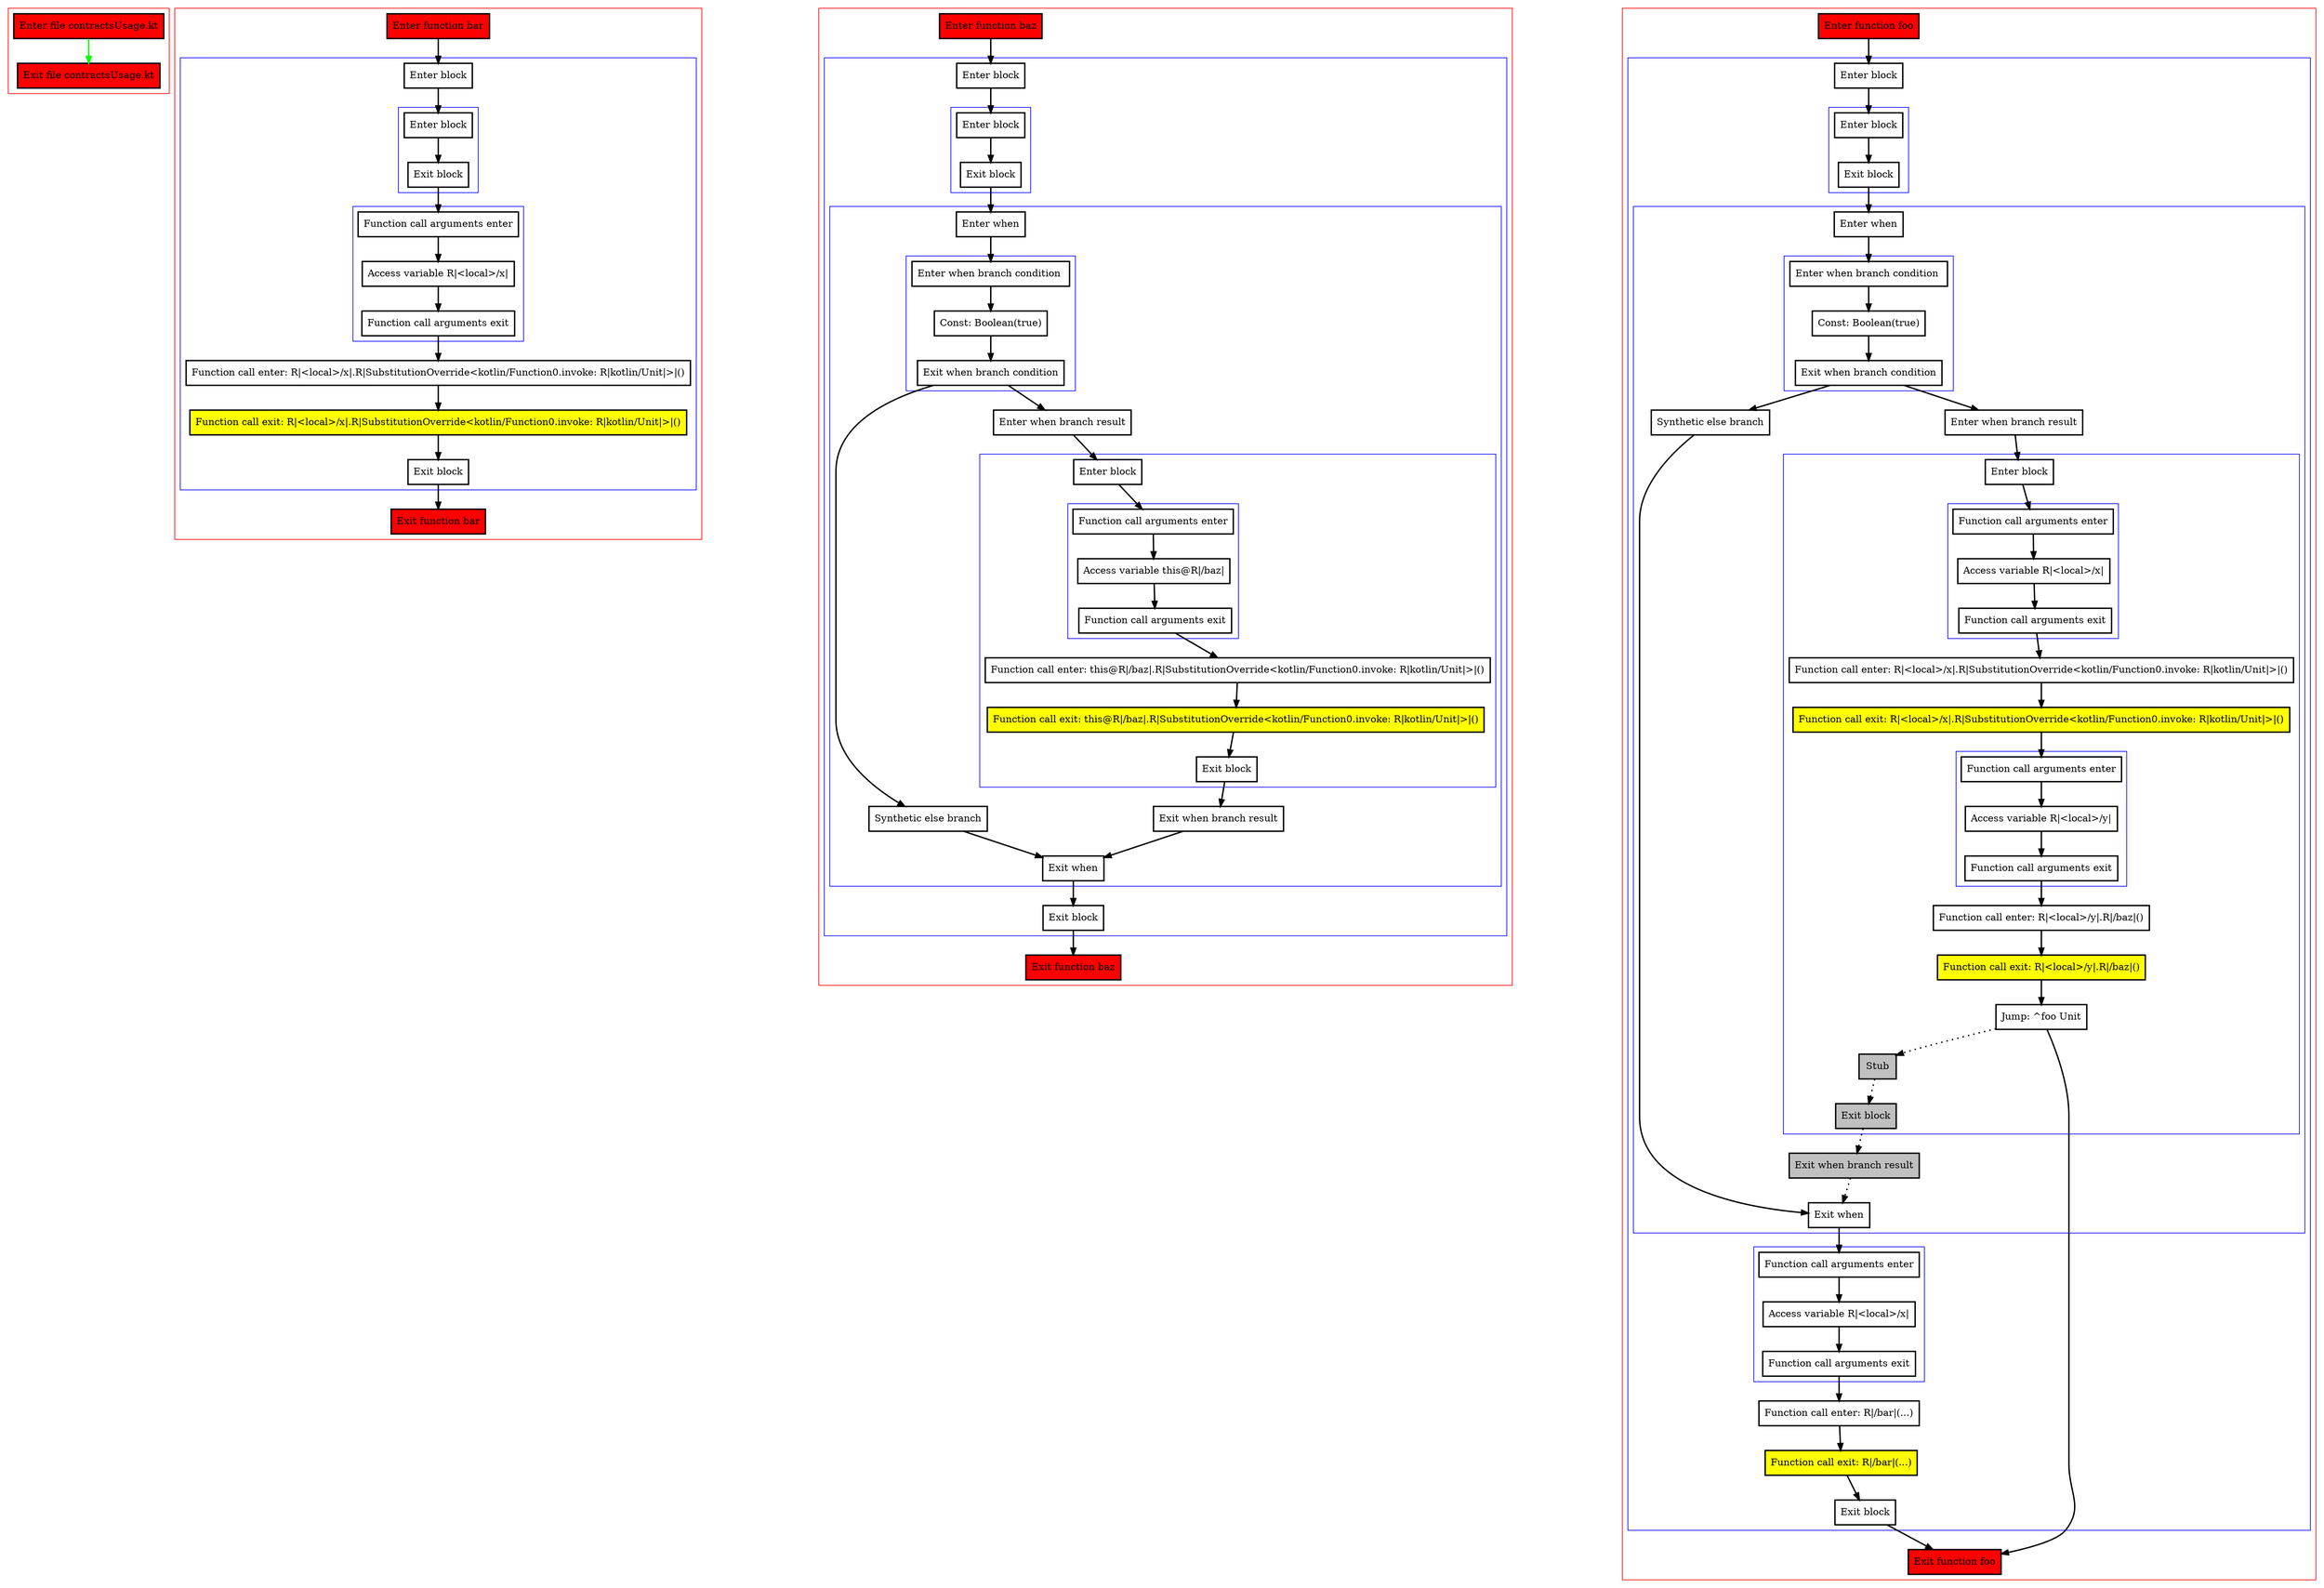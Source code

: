 digraph contractsUsage_kt {
    graph [nodesep=3]
    node [shape=box penwidth=2]
    edge [penwidth=2]

    subgraph cluster_0 {
        color=red
        0 [label="Enter file contractsUsage.kt" style="filled" fillcolor=red];
        1 [label="Exit file contractsUsage.kt" style="filled" fillcolor=red];
    }
    0 -> {1} [color=green];

    subgraph cluster_1 {
        color=red
        2 [label="Enter function bar" style="filled" fillcolor=red];
        subgraph cluster_2 {
            color=blue
            3 [label="Enter block"];
            subgraph cluster_3 {
                color=blue
                4 [label="Enter block"];
                5 [label="Exit block"];
            }
            subgraph cluster_4 {
                color=blue
                6 [label="Function call arguments enter"];
                7 [label="Access variable R|<local>/x|"];
                8 [label="Function call arguments exit"];
            }
            9 [label="Function call enter: R|<local>/x|.R|SubstitutionOverride<kotlin/Function0.invoke: R|kotlin/Unit|>|()"];
            10 [label="Function call exit: R|<local>/x|.R|SubstitutionOverride<kotlin/Function0.invoke: R|kotlin/Unit|>|()" style="filled" fillcolor=yellow];
            11 [label="Exit block"];
        }
        12 [label="Exit function bar" style="filled" fillcolor=red];
    }
    2 -> {3};
    3 -> {4};
    4 -> {5};
    5 -> {6};
    6 -> {7};
    7 -> {8};
    8 -> {9};
    9 -> {10};
    10 -> {11};
    11 -> {12};

    subgraph cluster_5 {
        color=red
        13 [label="Enter function baz" style="filled" fillcolor=red];
        subgraph cluster_6 {
            color=blue
            14 [label="Enter block"];
            subgraph cluster_7 {
                color=blue
                15 [label="Enter block"];
                16 [label="Exit block"];
            }
            subgraph cluster_8 {
                color=blue
                17 [label="Enter when"];
                subgraph cluster_9 {
                    color=blue
                    18 [label="Enter when branch condition "];
                    19 [label="Const: Boolean(true)"];
                    20 [label="Exit when branch condition"];
                }
                21 [label="Synthetic else branch"];
                22 [label="Enter when branch result"];
                subgraph cluster_10 {
                    color=blue
                    23 [label="Enter block"];
                    subgraph cluster_11 {
                        color=blue
                        24 [label="Function call arguments enter"];
                        25 [label="Access variable this@R|/baz|"];
                        26 [label="Function call arguments exit"];
                    }
                    27 [label="Function call enter: this@R|/baz|.R|SubstitutionOverride<kotlin/Function0.invoke: R|kotlin/Unit|>|()"];
                    28 [label="Function call exit: this@R|/baz|.R|SubstitutionOverride<kotlin/Function0.invoke: R|kotlin/Unit|>|()" style="filled" fillcolor=yellow];
                    29 [label="Exit block"];
                }
                30 [label="Exit when branch result"];
                31 [label="Exit when"];
            }
            32 [label="Exit block"];
        }
        33 [label="Exit function baz" style="filled" fillcolor=red];
    }
    13 -> {14};
    14 -> {15};
    15 -> {16};
    16 -> {17};
    17 -> {18};
    18 -> {19};
    19 -> {20};
    20 -> {21 22};
    21 -> {31};
    22 -> {23};
    23 -> {24};
    24 -> {25};
    25 -> {26};
    26 -> {27};
    27 -> {28};
    28 -> {29};
    29 -> {30};
    30 -> {31};
    31 -> {32};
    32 -> {33};

    subgraph cluster_12 {
        color=red
        34 [label="Enter function foo" style="filled" fillcolor=red];
        subgraph cluster_13 {
            color=blue
            35 [label="Enter block"];
            subgraph cluster_14 {
                color=blue
                36 [label="Enter block"];
                37 [label="Exit block"];
            }
            subgraph cluster_15 {
                color=blue
                38 [label="Enter when"];
                subgraph cluster_16 {
                    color=blue
                    39 [label="Enter when branch condition "];
                    40 [label="Const: Boolean(true)"];
                    41 [label="Exit when branch condition"];
                }
                42 [label="Synthetic else branch"];
                43 [label="Enter when branch result"];
                subgraph cluster_17 {
                    color=blue
                    44 [label="Enter block"];
                    subgraph cluster_18 {
                        color=blue
                        45 [label="Function call arguments enter"];
                        46 [label="Access variable R|<local>/x|"];
                        47 [label="Function call arguments exit"];
                    }
                    48 [label="Function call enter: R|<local>/x|.R|SubstitutionOverride<kotlin/Function0.invoke: R|kotlin/Unit|>|()"];
                    49 [label="Function call exit: R|<local>/x|.R|SubstitutionOverride<kotlin/Function0.invoke: R|kotlin/Unit|>|()" style="filled" fillcolor=yellow];
                    subgraph cluster_19 {
                        color=blue
                        50 [label="Function call arguments enter"];
                        51 [label="Access variable R|<local>/y|"];
                        52 [label="Function call arguments exit"];
                    }
                    53 [label="Function call enter: R|<local>/y|.R|/baz|()"];
                    54 [label="Function call exit: R|<local>/y|.R|/baz|()" style="filled" fillcolor=yellow];
                    55 [label="Jump: ^foo Unit"];
                    56 [label="Stub" style="filled" fillcolor=gray];
                    57 [label="Exit block" style="filled" fillcolor=gray];
                }
                58 [label="Exit when branch result" style="filled" fillcolor=gray];
                59 [label="Exit when"];
            }
            subgraph cluster_20 {
                color=blue
                60 [label="Function call arguments enter"];
                61 [label="Access variable R|<local>/x|"];
                62 [label="Function call arguments exit"];
            }
            63 [label="Function call enter: R|/bar|(...)"];
            64 [label="Function call exit: R|/bar|(...)" style="filled" fillcolor=yellow];
            65 [label="Exit block"];
        }
        66 [label="Exit function foo" style="filled" fillcolor=red];
    }
    34 -> {35};
    35 -> {36};
    36 -> {37};
    37 -> {38};
    38 -> {39};
    39 -> {40};
    40 -> {41};
    41 -> {42 43};
    42 -> {59};
    43 -> {44};
    44 -> {45};
    45 -> {46};
    46 -> {47};
    47 -> {48};
    48 -> {49};
    49 -> {50};
    50 -> {51};
    51 -> {52};
    52 -> {53};
    53 -> {54};
    54 -> {55};
    55 -> {66};
    55 -> {56} [style=dotted];
    56 -> {57} [style=dotted];
    57 -> {58} [style=dotted];
    58 -> {59} [style=dotted];
    59 -> {60};
    60 -> {61};
    61 -> {62};
    62 -> {63};
    63 -> {64};
    64 -> {65};
    65 -> {66};

}
